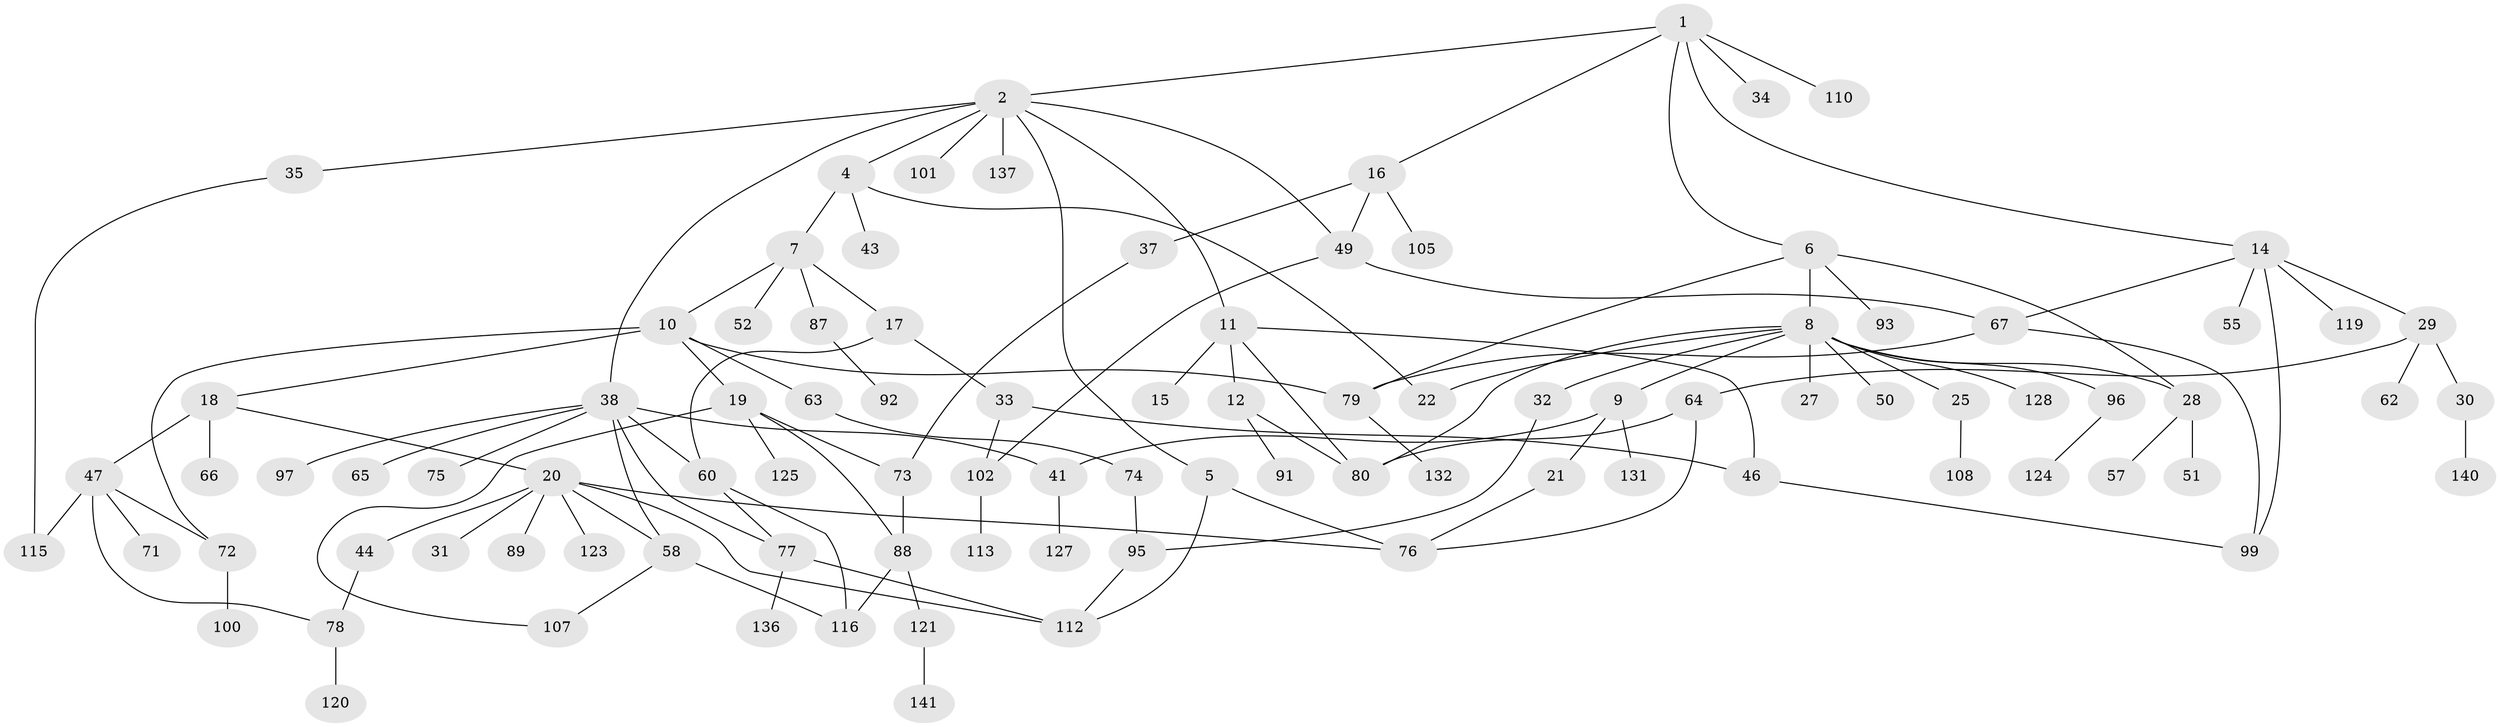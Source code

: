 // original degree distribution, {6: 0.04195804195804196, 5: 0.04195804195804196, 4: 0.1048951048951049, 10: 0.006993006993006993, 7: 0.013986013986013986, 3: 0.16083916083916083, 2: 0.2867132867132867, 1: 0.34265734265734266}
// Generated by graph-tools (version 1.1) at 2025/10/02/27/25 16:10:52]
// undirected, 96 vertices, 127 edges
graph export_dot {
graph [start="1"]
  node [color=gray90,style=filled];
  1 [super="+23"];
  2 [super="+3"];
  4 [super="+111"];
  5 [super="+139"];
  6 [super="+86"];
  7 [super="+59"];
  8 [super="+24"];
  9 [super="+13"];
  10 [super="+142"];
  11 [super="+70"];
  12 [super="+134"];
  14 [super="+81"];
  15;
  16 [super="+40"];
  17;
  18;
  19 [super="+26"];
  20 [super="+56"];
  21 [super="+39"];
  22 [super="+53"];
  25 [super="+36"];
  27;
  28 [super="+45"];
  29 [super="+54"];
  30;
  31;
  32;
  33 [super="+69"];
  34;
  35;
  37 [super="+104"];
  38 [super="+42"];
  41;
  43;
  44;
  46 [super="+83"];
  47 [super="+48"];
  49 [super="+109"];
  50 [super="+114"];
  51;
  52;
  55 [super="+103"];
  57;
  58 [super="+61"];
  60 [super="+68"];
  62 [super="+135"];
  63;
  64 [super="+133"];
  65;
  66 [super="+90"];
  67;
  71;
  72;
  73;
  74 [super="+126"];
  75 [super="+129"];
  76 [super="+85"];
  77 [super="+122"];
  78 [super="+84"];
  79 [super="+94"];
  80 [super="+82"];
  87;
  88 [super="+106"];
  89;
  91 [super="+130"];
  92;
  93;
  95 [super="+98"];
  96;
  97;
  99 [super="+138"];
  100;
  101;
  102 [super="+143"];
  105;
  107;
  108;
  110;
  112 [super="+118"];
  113;
  115;
  116 [super="+117"];
  119;
  120;
  121;
  123;
  124;
  125;
  127;
  128;
  131;
  132;
  136;
  137;
  140;
  141;
  1 -- 2;
  1 -- 6;
  1 -- 14;
  1 -- 16;
  1 -- 110;
  1 -- 34;
  2 -- 11;
  2 -- 35;
  2 -- 49;
  2 -- 4;
  2 -- 101;
  2 -- 5;
  2 -- 38;
  2 -- 137;
  4 -- 7;
  4 -- 43;
  4 -- 22;
  5 -- 76;
  5 -- 112;
  6 -- 8;
  6 -- 28;
  6 -- 93;
  6 -- 79;
  7 -- 10;
  7 -- 17;
  7 -- 52;
  7 -- 87;
  8 -- 9;
  8 -- 22;
  8 -- 25;
  8 -- 32;
  8 -- 50;
  8 -- 96;
  8 -- 128;
  8 -- 27;
  8 -- 28;
  8 -- 80;
  9 -- 21;
  9 -- 41;
  9 -- 131;
  10 -- 18;
  10 -- 19;
  10 -- 63;
  10 -- 72;
  10 -- 79;
  11 -- 12;
  11 -- 15;
  11 -- 46;
  11 -- 80;
  12 -- 91;
  12 -- 80;
  14 -- 29;
  14 -- 55;
  14 -- 67;
  14 -- 119;
  14 -- 99;
  16 -- 37;
  16 -- 49;
  16 -- 105;
  17 -- 33;
  17 -- 60;
  18 -- 20;
  18 -- 47;
  18 -- 66 [weight=2];
  19 -- 73;
  19 -- 125;
  19 -- 107;
  19 -- 88;
  20 -- 31;
  20 -- 44;
  20 -- 123;
  20 -- 58;
  20 -- 89;
  20 -- 76;
  20 -- 112;
  21 -- 76;
  25 -- 108;
  28 -- 57;
  28 -- 51;
  29 -- 30;
  29 -- 62;
  29 -- 64;
  30 -- 140;
  32 -- 95;
  33 -- 102;
  33 -- 46;
  35 -- 115;
  37 -- 73;
  38 -- 58;
  38 -- 41;
  38 -- 77;
  38 -- 65;
  38 -- 97;
  38 -- 75;
  38 -- 60;
  41 -- 127;
  44 -- 78;
  46 -- 99;
  47 -- 78;
  47 -- 115;
  47 -- 72;
  47 -- 71;
  49 -- 67;
  49 -- 102;
  58 -- 116;
  58 -- 107;
  60 -- 77;
  60 -- 116;
  63 -- 74;
  64 -- 76;
  64 -- 80;
  67 -- 99;
  67 -- 79;
  72 -- 100;
  73 -- 88;
  74 -- 95;
  77 -- 112;
  77 -- 136;
  78 -- 120;
  79 -- 132;
  87 -- 92;
  88 -- 121;
  88 -- 116;
  95 -- 112;
  96 -- 124;
  102 -- 113;
  121 -- 141;
}
